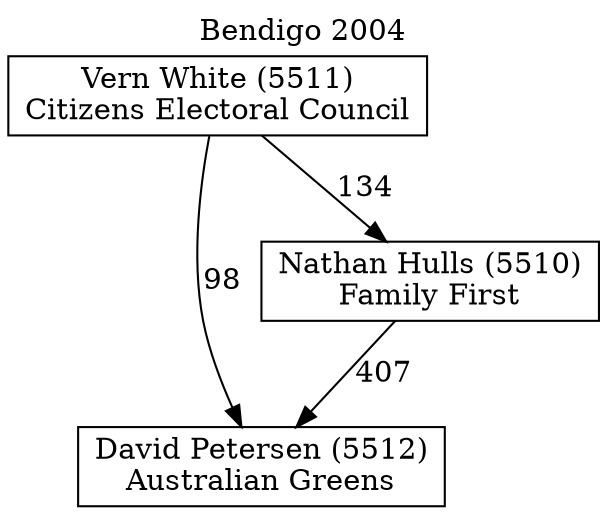 // House preference flow
digraph "David Petersen (5512)_Bendigo_2004" {
	graph [label="Bendigo 2004" labelloc=t mclimit=10]
	node [shape=box]
	"David Petersen (5512)" [label="David Petersen (5512)
Australian Greens"]
	"Nathan Hulls (5510)" [label="Nathan Hulls (5510)
Family First"]
	"Vern White (5511)" [label="Vern White (5511)
Citizens Electoral Council"]
	"Nathan Hulls (5510)" -> "David Petersen (5512)" [label=407]
	"Vern White (5511)" -> "David Petersen (5512)" [label=98]
	"Vern White (5511)" -> "Nathan Hulls (5510)" [label=134]
}
